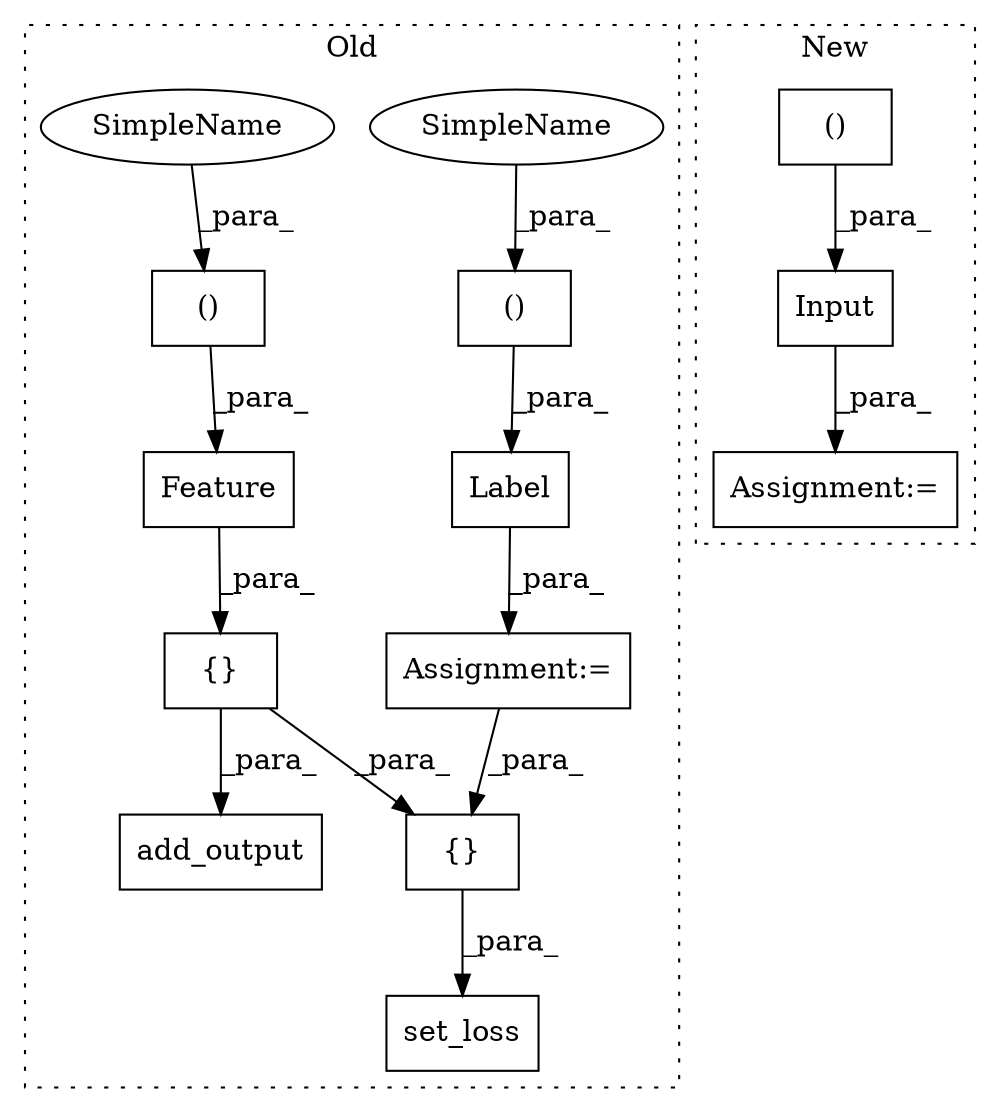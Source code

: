digraph G {
subgraph cluster0 {
1 [label="Label" a="32" s="5445,5480" l="11,2" shape="box"];
4 [label="Assignment:=" a="7" s="5444" l="1" shape="box"];
5 [label="()" a="106" s="5456" l="24" shape="box"];
7 [label="()" a="106" s="5404" l="27" shape="box"];
8 [label="{}" a="4" s="5517,5526" l="1,1" shape="box"];
9 [label="Feature" a="32" s="5391,5431" l="13,2" shape="box"];
10 [label="{}" a="4" s="5571,5583" l="1,1" shape="box"];
11 [label="add_output" a="32" s="5647,5663" l="11,1" shape="box"];
12 [label="set_loss" a="32" s="5673,5686" l="9,1" shape="box"];
13 [label="SimpleName" a="42" s="5456" l="4" shape="ellipse"];
14 [label="SimpleName" a="42" s="5404" l="4" shape="ellipse"];
label = "Old";
style="dotted";
}
subgraph cluster1 {
2 [label="()" a="106" s="4950" l="34" shape="box"];
3 [label="Assignment:=" a="7" s="5098" l="1" shape="box"];
6 [label="Input" a="32" s="4939,4984" l="11,2" shape="box"];
label = "New";
style="dotted";
}
1 -> 4 [label="_para_"];
2 -> 6 [label="_para_"];
4 -> 10 [label="_para_"];
5 -> 1 [label="_para_"];
6 -> 3 [label="_para_"];
7 -> 9 [label="_para_"];
8 -> 11 [label="_para_"];
8 -> 10 [label="_para_"];
9 -> 8 [label="_para_"];
10 -> 12 [label="_para_"];
13 -> 5 [label="_para_"];
14 -> 7 [label="_para_"];
}